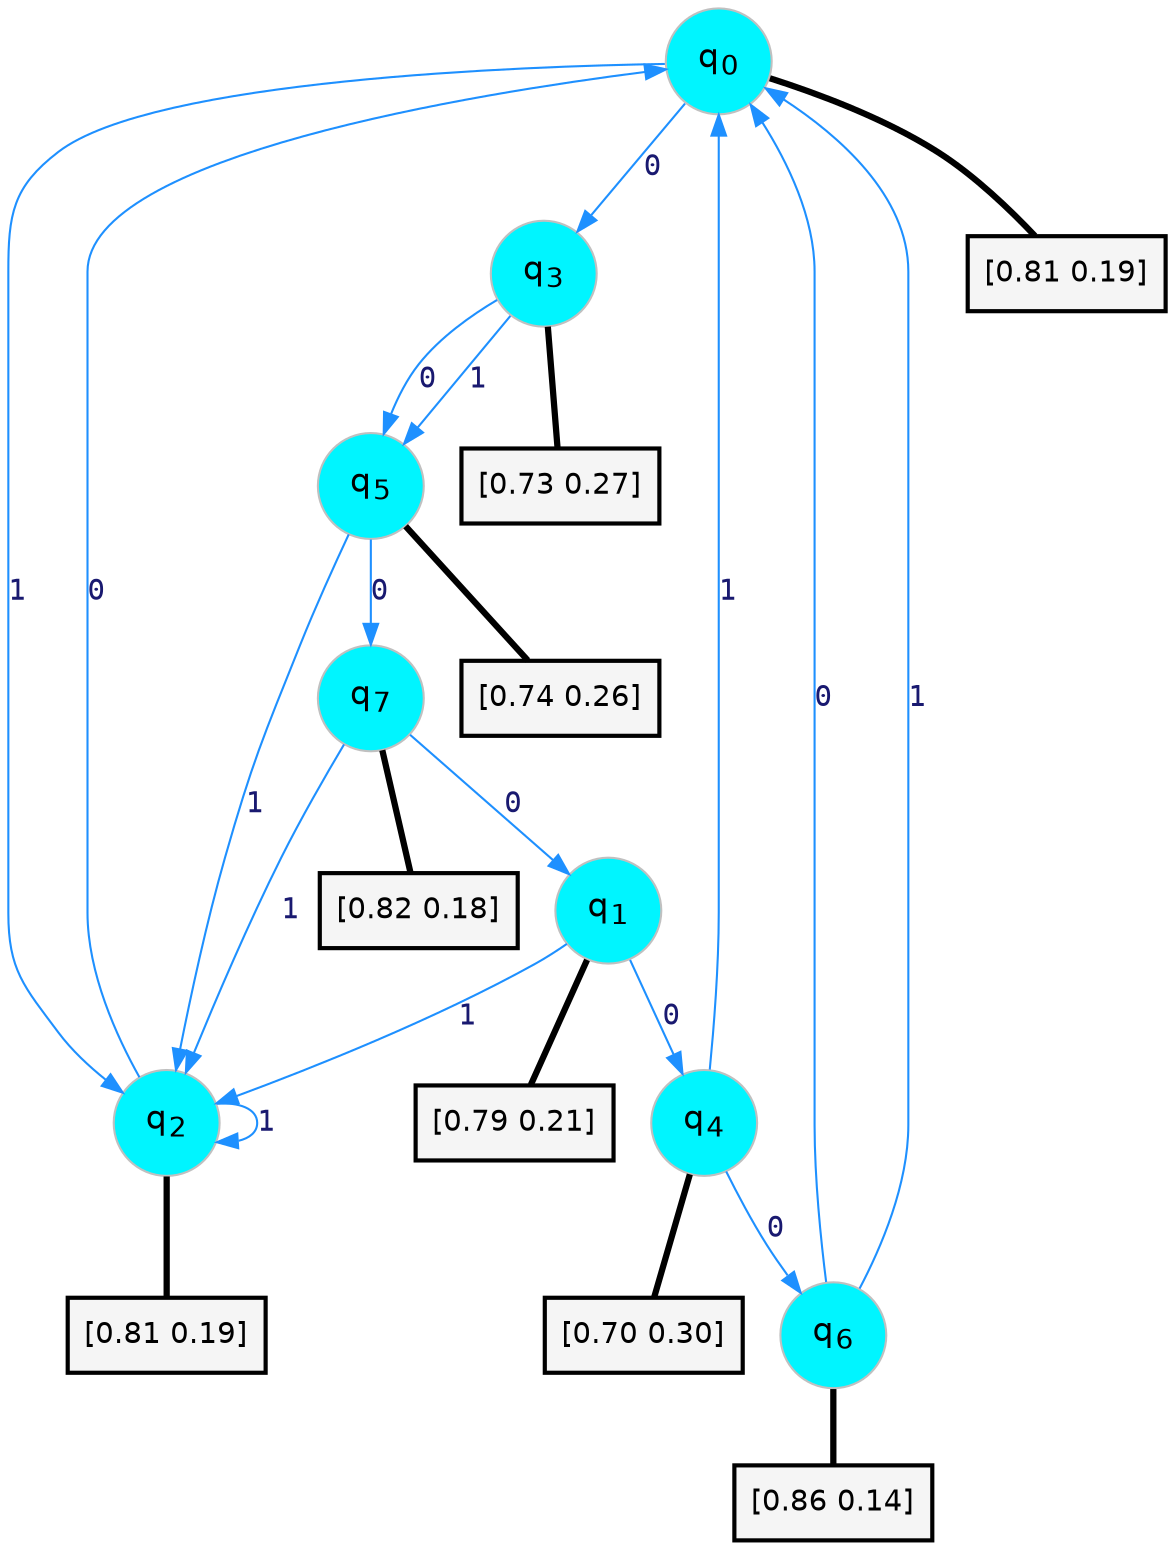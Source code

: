 digraph G {
graph [
bgcolor=transparent, dpi=300, rankdir=TD, size="40,25"];
node [
color=gray, fillcolor=turquoise1, fontcolor=black, fontname=Helvetica, fontsize=16, fontweight=bold, shape=circle, style=filled];
edge [
arrowsize=1, color=dodgerblue1, fontcolor=midnightblue, fontname=courier, fontweight=bold, penwidth=1, style=solid, weight=20];
0[label=<q<SUB>0</SUB>>];
1[label=<q<SUB>1</SUB>>];
2[label=<q<SUB>2</SUB>>];
3[label=<q<SUB>3</SUB>>];
4[label=<q<SUB>4</SUB>>];
5[label=<q<SUB>5</SUB>>];
6[label=<q<SUB>6</SUB>>];
7[label=<q<SUB>7</SUB>>];
8[label="[0.81 0.19]", shape=box,fontcolor=black, fontname=Helvetica, fontsize=14, penwidth=2, fillcolor=whitesmoke,color=black];
9[label="[0.79 0.21]", shape=box,fontcolor=black, fontname=Helvetica, fontsize=14, penwidth=2, fillcolor=whitesmoke,color=black];
10[label="[0.81 0.19]", shape=box,fontcolor=black, fontname=Helvetica, fontsize=14, penwidth=2, fillcolor=whitesmoke,color=black];
11[label="[0.73 0.27]", shape=box,fontcolor=black, fontname=Helvetica, fontsize=14, penwidth=2, fillcolor=whitesmoke,color=black];
12[label="[0.70 0.30]", shape=box,fontcolor=black, fontname=Helvetica, fontsize=14, penwidth=2, fillcolor=whitesmoke,color=black];
13[label="[0.74 0.26]", shape=box,fontcolor=black, fontname=Helvetica, fontsize=14, penwidth=2, fillcolor=whitesmoke,color=black];
14[label="[0.86 0.14]", shape=box,fontcolor=black, fontname=Helvetica, fontsize=14, penwidth=2, fillcolor=whitesmoke,color=black];
15[label="[0.82 0.18]", shape=box,fontcolor=black, fontname=Helvetica, fontsize=14, penwidth=2, fillcolor=whitesmoke,color=black];
0->3 [label=0];
0->2 [label=1];
0->8 [arrowhead=none, penwidth=3,color=black];
1->4 [label=0];
1->2 [label=1];
1->9 [arrowhead=none, penwidth=3,color=black];
2->0 [label=0];
2->2 [label=1];
2->10 [arrowhead=none, penwidth=3,color=black];
3->5 [label=0];
3->5 [label=1];
3->11 [arrowhead=none, penwidth=3,color=black];
4->6 [label=0];
4->0 [label=1];
4->12 [arrowhead=none, penwidth=3,color=black];
5->7 [label=0];
5->2 [label=1];
5->13 [arrowhead=none, penwidth=3,color=black];
6->0 [label=0];
6->0 [label=1];
6->14 [arrowhead=none, penwidth=3,color=black];
7->1 [label=0];
7->2 [label=1];
7->15 [arrowhead=none, penwidth=3,color=black];
}
